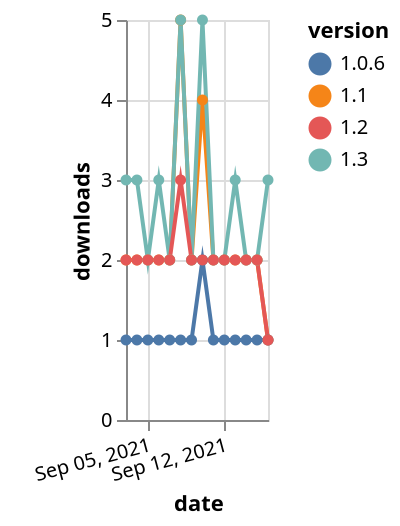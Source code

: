 {"$schema": "https://vega.github.io/schema/vega-lite/v5.json", "description": "A simple bar chart with embedded data.", "data": {"values": [{"date": "2021-09-03", "total": 2809, "delta": 2, "version": "1.1"}, {"date": "2021-09-04", "total": 2811, "delta": 2, "version": "1.1"}, {"date": "2021-09-05", "total": 2813, "delta": 2, "version": "1.1"}, {"date": "2021-09-06", "total": 2815, "delta": 2, "version": "1.1"}, {"date": "2021-09-07", "total": 2817, "delta": 2, "version": "1.1"}, {"date": "2021-09-08", "total": 2822, "delta": 5, "version": "1.1"}, {"date": "2021-09-09", "total": 2824, "delta": 2, "version": "1.1"}, {"date": "2021-09-10", "total": 2828, "delta": 4, "version": "1.1"}, {"date": "2021-09-11", "total": 2830, "delta": 2, "version": "1.1"}, {"date": "2021-09-12", "total": 2832, "delta": 2, "version": "1.1"}, {"date": "2021-09-13", "total": 2834, "delta": 2, "version": "1.1"}, {"date": "2021-09-14", "total": 2836, "delta": 2, "version": "1.1"}, {"date": "2021-09-15", "total": 2838, "delta": 2, "version": "1.1"}, {"date": "2021-09-16", "total": 2839, "delta": 1, "version": "1.1"}, {"date": "2021-09-03", "total": 2308, "delta": 3, "version": "1.3"}, {"date": "2021-09-04", "total": 2311, "delta": 3, "version": "1.3"}, {"date": "2021-09-05", "total": 2313, "delta": 2, "version": "1.3"}, {"date": "2021-09-06", "total": 2316, "delta": 3, "version": "1.3"}, {"date": "2021-09-07", "total": 2318, "delta": 2, "version": "1.3"}, {"date": "2021-09-08", "total": 2323, "delta": 5, "version": "1.3"}, {"date": "2021-09-09", "total": 2325, "delta": 2, "version": "1.3"}, {"date": "2021-09-10", "total": 2330, "delta": 5, "version": "1.3"}, {"date": "2021-09-11", "total": 2332, "delta": 2, "version": "1.3"}, {"date": "2021-09-12", "total": 2334, "delta": 2, "version": "1.3"}, {"date": "2021-09-13", "total": 2337, "delta": 3, "version": "1.3"}, {"date": "2021-09-14", "total": 2339, "delta": 2, "version": "1.3"}, {"date": "2021-09-15", "total": 2341, "delta": 2, "version": "1.3"}, {"date": "2021-09-16", "total": 2344, "delta": 3, "version": "1.3"}, {"date": "2021-09-03", "total": 239, "delta": 1, "version": "1.0.6"}, {"date": "2021-09-04", "total": 240, "delta": 1, "version": "1.0.6"}, {"date": "2021-09-05", "total": 241, "delta": 1, "version": "1.0.6"}, {"date": "2021-09-06", "total": 242, "delta": 1, "version": "1.0.6"}, {"date": "2021-09-07", "total": 243, "delta": 1, "version": "1.0.6"}, {"date": "2021-09-08", "total": 244, "delta": 1, "version": "1.0.6"}, {"date": "2021-09-09", "total": 245, "delta": 1, "version": "1.0.6"}, {"date": "2021-09-10", "total": 247, "delta": 2, "version": "1.0.6"}, {"date": "2021-09-11", "total": 248, "delta": 1, "version": "1.0.6"}, {"date": "2021-09-12", "total": 249, "delta": 1, "version": "1.0.6"}, {"date": "2021-09-13", "total": 250, "delta": 1, "version": "1.0.6"}, {"date": "2021-09-14", "total": 251, "delta": 1, "version": "1.0.6"}, {"date": "2021-09-15", "total": 252, "delta": 1, "version": "1.0.6"}, {"date": "2021-09-16", "total": 253, "delta": 1, "version": "1.0.6"}, {"date": "2021-09-03", "total": 2249, "delta": 2, "version": "1.2"}, {"date": "2021-09-04", "total": 2251, "delta": 2, "version": "1.2"}, {"date": "2021-09-05", "total": 2253, "delta": 2, "version": "1.2"}, {"date": "2021-09-06", "total": 2255, "delta": 2, "version": "1.2"}, {"date": "2021-09-07", "total": 2257, "delta": 2, "version": "1.2"}, {"date": "2021-09-08", "total": 2260, "delta": 3, "version": "1.2"}, {"date": "2021-09-09", "total": 2262, "delta": 2, "version": "1.2"}, {"date": "2021-09-10", "total": 2264, "delta": 2, "version": "1.2"}, {"date": "2021-09-11", "total": 2266, "delta": 2, "version": "1.2"}, {"date": "2021-09-12", "total": 2268, "delta": 2, "version": "1.2"}, {"date": "2021-09-13", "total": 2270, "delta": 2, "version": "1.2"}, {"date": "2021-09-14", "total": 2272, "delta": 2, "version": "1.2"}, {"date": "2021-09-15", "total": 2274, "delta": 2, "version": "1.2"}, {"date": "2021-09-16", "total": 2275, "delta": 1, "version": "1.2"}]}, "width": "container", "mark": {"type": "line", "point": {"filled": true}}, "encoding": {"x": {"field": "date", "type": "temporal", "timeUnit": "yearmonthdate", "title": "date", "axis": {"labelAngle": -15}}, "y": {"field": "delta", "type": "quantitative", "title": "downloads"}, "color": {"field": "version", "type": "nominal"}, "tooltip": {"field": "delta"}}}